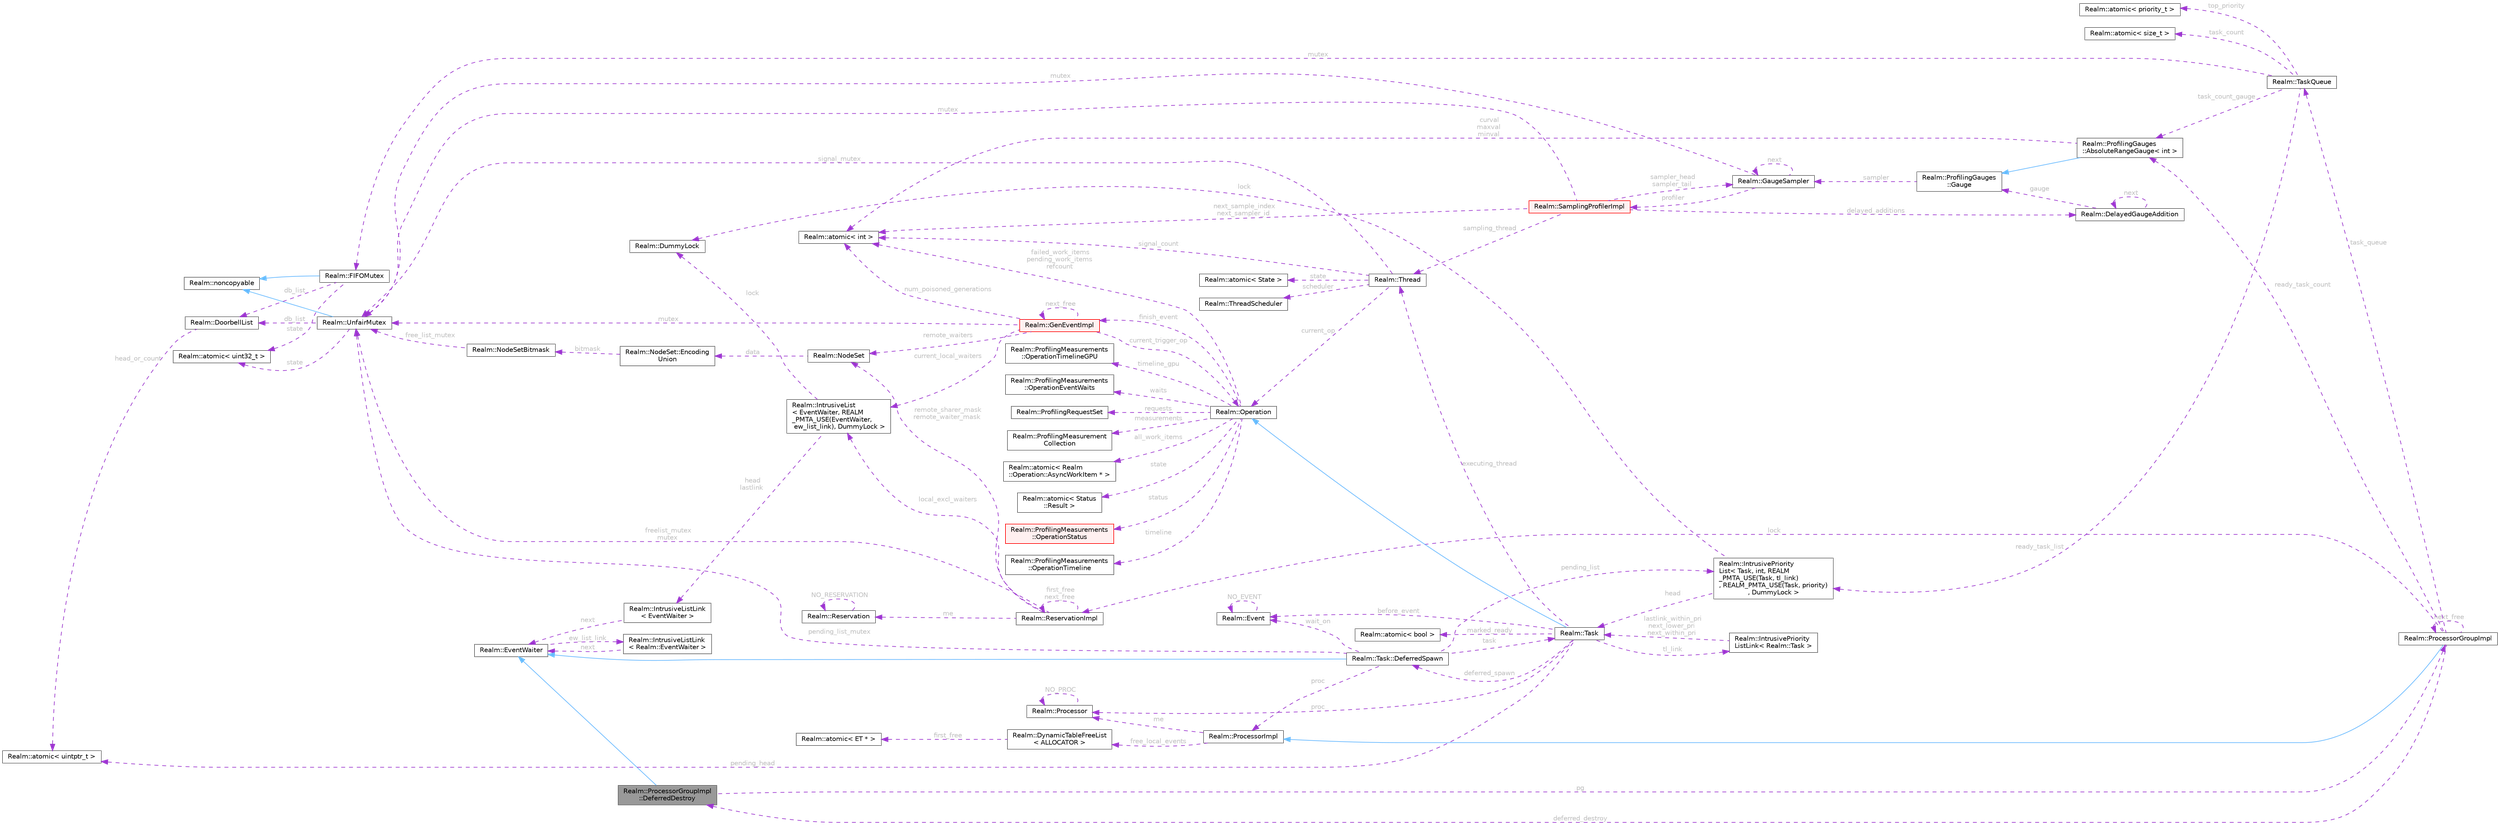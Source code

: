 digraph "Realm::ProcessorGroupImpl::DeferredDestroy"
{
 // LATEX_PDF_SIZE
  bgcolor="transparent";
  edge [fontname=Helvetica,fontsize=10,labelfontname=Helvetica,labelfontsize=10];
  node [fontname=Helvetica,fontsize=10,shape=box,height=0.2,width=0.4];
  rankdir="LR";
  Node1 [id="Node000001",label="Realm::ProcessorGroupImpl\l::DeferredDestroy",height=0.2,width=0.4,color="gray40", fillcolor="grey60", style="filled", fontcolor="black",tooltip=" "];
  Node2 -> Node1 [id="edge1_Node000001_Node000002",dir="back",color="steelblue1",style="solid",tooltip=" "];
  Node2 [id="Node000002",label="Realm::EventWaiter",height=0.2,width=0.4,color="gray40", fillcolor="white", style="filled",URL="$classRealm_1_1EventWaiter.html",tooltip=" "];
  Node3 -> Node2 [id="edge2_Node000002_Node000003",dir="back",color="darkorchid3",style="dashed",tooltip=" ",label=" ew_list_link",fontcolor="grey" ];
  Node3 [id="Node000003",label="Realm::IntrusiveListLink\l\< Realm::EventWaiter \>",height=0.2,width=0.4,color="gray40", fillcolor="white", style="filled",URL="$structRealm_1_1IntrusiveListLink.html",tooltip=" "];
  Node2 -> Node3 [id="edge3_Node000003_Node000002",dir="back",color="darkorchid3",style="dashed",tooltip=" ",label=" next",fontcolor="grey" ];
  Node4 -> Node1 [id="edge4_Node000001_Node000004",dir="back",color="darkorchid3",style="dashed",tooltip=" ",label=" pg",fontcolor="grey" ];
  Node4 [id="Node000004",label="Realm::ProcessorGroupImpl",height=0.2,width=0.4,color="gray40", fillcolor="white", style="filled",URL="$classRealm_1_1ProcessorGroupImpl.html",tooltip=" "];
  Node5 -> Node4 [id="edge5_Node000004_Node000005",dir="back",color="steelblue1",style="solid",tooltip=" "];
  Node5 [id="Node000005",label="Realm::ProcessorImpl",height=0.2,width=0.4,color="gray40", fillcolor="white", style="filled",URL="$classRealm_1_1ProcessorImpl.html",tooltip=" "];
  Node6 -> Node5 [id="edge6_Node000005_Node000006",dir="back",color="darkorchid3",style="dashed",tooltip=" ",label=" free_local_events",fontcolor="grey" ];
  Node6 [id="Node000006",label="Realm::DynamicTableFreeList\l\< ALLOCATOR \>",height=0.2,width=0.4,color="gray40", fillcolor="white", style="filled",URL="$classRealm_1_1DynamicTableFreeList.html",tooltip=" "];
  Node7 -> Node6 [id="edge7_Node000006_Node000007",dir="back",color="darkorchid3",style="dashed",tooltip=" ",label=" first_free",fontcolor="grey" ];
  Node7 [id="Node000007",label="Realm::atomic\< ET * \>",height=0.2,width=0.4,color="gray40", fillcolor="white", style="filled",URL="$classRealm_1_1atomic.html",tooltip=" "];
  Node8 -> Node5 [id="edge8_Node000005_Node000008",dir="back",color="darkorchid3",style="dashed",tooltip=" ",label=" me",fontcolor="grey" ];
  Node8 [id="Node000008",label="Realm::Processor",height=0.2,width=0.4,color="gray40", fillcolor="white", style="filled",URL="$classRealm_1_1Processor.html",tooltip=" "];
  Node8 -> Node8 [id="edge9_Node000008_Node000008",dir="back",color="darkorchid3",style="dashed",tooltip=" ",label=" NO_PROC",fontcolor="grey" ];
  Node9 -> Node4 [id="edge10_Node000004_Node000009",dir="back",color="darkorchid3",style="dashed",tooltip=" ",label=" lock",fontcolor="grey" ];
  Node9 [id="Node000009",label="Realm::ReservationImpl",height=0.2,width=0.4,color="gray40", fillcolor="white", style="filled",URL="$classRealm_1_1ReservationImpl.html",tooltip=" "];
  Node10 -> Node9 [id="edge11_Node000009_Node000010",dir="back",color="darkorchid3",style="dashed",tooltip=" ",label=" me",fontcolor="grey" ];
  Node10 [id="Node000010",label="Realm::Reservation",height=0.2,width=0.4,color="gray40", fillcolor="white", style="filled",URL="$classRealm_1_1Reservation.html",tooltip=" "];
  Node10 -> Node10 [id="edge12_Node000010_Node000010",dir="back",color="darkorchid3",style="dashed",tooltip=" ",label=" NO_RESERVATION",fontcolor="grey" ];
  Node11 -> Node9 [id="edge13_Node000009_Node000011",dir="back",color="darkorchid3",style="dashed",tooltip=" ",label=" freelist_mutex\nmutex",fontcolor="grey" ];
  Node11 [id="Node000011",label="Realm::UnfairMutex",height=0.2,width=0.4,color="gray40", fillcolor="white", style="filled",URL="$classRealm_1_1UnfairMutex.html",tooltip=" "];
  Node12 -> Node11 [id="edge14_Node000011_Node000012",dir="back",color="steelblue1",style="solid",tooltip=" "];
  Node12 [id="Node000012",label="Realm::noncopyable",height=0.2,width=0.4,color="gray40", fillcolor="white", style="filled",URL="$classRealm_1_1noncopyable.html",tooltip=" "];
  Node13 -> Node11 [id="edge15_Node000011_Node000013",dir="back",color="darkorchid3",style="dashed",tooltip=" ",label=" state",fontcolor="grey" ];
  Node13 [id="Node000013",label="Realm::atomic\< uint32_t \>",height=0.2,width=0.4,color="gray40", fillcolor="white", style="filled",URL="$classRealm_1_1atomic.html",tooltip=" "];
  Node14 -> Node11 [id="edge16_Node000011_Node000014",dir="back",color="darkorchid3",style="dashed",tooltip=" ",label=" db_list",fontcolor="grey" ];
  Node14 [id="Node000014",label="Realm::DoorbellList",height=0.2,width=0.4,color="gray40", fillcolor="white", style="filled",URL="$classRealm_1_1DoorbellList.html",tooltip=" "];
  Node15 -> Node14 [id="edge17_Node000014_Node000015",dir="back",color="darkorchid3",style="dashed",tooltip=" ",label=" head_or_count",fontcolor="grey" ];
  Node15 [id="Node000015",label="Realm::atomic\< uintptr_t \>",height=0.2,width=0.4,color="gray40", fillcolor="white", style="filled",URL="$classRealm_1_1atomic.html",tooltip=" "];
  Node16 -> Node9 [id="edge18_Node000009_Node000016",dir="back",color="darkorchid3",style="dashed",tooltip=" ",label=" remote_sharer_mask\nremote_waiter_mask",fontcolor="grey" ];
  Node16 [id="Node000016",label="Realm::NodeSet",height=0.2,width=0.4,color="gray40", fillcolor="white", style="filled",URL="$classRealm_1_1NodeSet.html",tooltip=" "];
  Node17 -> Node16 [id="edge19_Node000016_Node000017",dir="back",color="darkorchid3",style="dashed",tooltip=" ",label=" data",fontcolor="grey" ];
  Node17 [id="Node000017",label="Realm::NodeSet::Encoding\lUnion",height=0.2,width=0.4,color="gray40", fillcolor="white", style="filled",URL="$unionRealm_1_1NodeSet_1_1EncodingUnion.html",tooltip=" "];
  Node18 -> Node17 [id="edge20_Node000017_Node000018",dir="back",color="darkorchid3",style="dashed",tooltip=" ",label=" bitmask",fontcolor="grey" ];
  Node18 [id="Node000018",label="Realm::NodeSetBitmask",height=0.2,width=0.4,color="gray40", fillcolor="white", style="filled",URL="$classRealm_1_1NodeSetBitmask.html",tooltip=" "];
  Node11 -> Node18 [id="edge21_Node000018_Node000011",dir="back",color="darkorchid3",style="dashed",tooltip=" ",label=" free_list_mutex",fontcolor="grey" ];
  Node19 -> Node9 [id="edge22_Node000009_Node000019",dir="back",color="darkorchid3",style="dashed",tooltip=" ",label=" local_excl_waiters",fontcolor="grey" ];
  Node19 [id="Node000019",label="Realm::IntrusiveList\l\< EventWaiter, REALM\l_PMTA_USE(EventWaiter,\l ew_list_link), DummyLock \>",height=0.2,width=0.4,color="gray40", fillcolor="white", style="filled",URL="$classRealm_1_1IntrusiveList.html",tooltip=" "];
  Node20 -> Node19 [id="edge23_Node000019_Node000020",dir="back",color="darkorchid3",style="dashed",tooltip=" ",label=" lock",fontcolor="grey" ];
  Node20 [id="Node000020",label="Realm::DummyLock",height=0.2,width=0.4,color="gray40", fillcolor="white", style="filled",URL="$classRealm_1_1DummyLock.html",tooltip=" "];
  Node21 -> Node19 [id="edge24_Node000019_Node000021",dir="back",color="darkorchid3",style="dashed",tooltip=" ",label=" head\nlastlink",fontcolor="grey" ];
  Node21 [id="Node000021",label="Realm::IntrusiveListLink\l\< EventWaiter \>",height=0.2,width=0.4,color="gray40", fillcolor="white", style="filled",URL="$structRealm_1_1IntrusiveListLink.html",tooltip=" "];
  Node2 -> Node21 [id="edge25_Node000021_Node000002",dir="back",color="darkorchid3",style="dashed",tooltip=" ",label=" next",fontcolor="grey" ];
  Node9 -> Node9 [id="edge26_Node000009_Node000009",dir="back",color="darkorchid3",style="dashed",tooltip=" ",label=" first_free\nnext_free",fontcolor="grey" ];
  Node4 -> Node4 [id="edge27_Node000004_Node000004",dir="back",color="darkorchid3",style="dashed",tooltip=" ",label=" next_free",fontcolor="grey" ];
  Node22 -> Node4 [id="edge28_Node000004_Node000022",dir="back",color="darkorchid3",style="dashed",tooltip=" ",label=" task_queue",fontcolor="grey" ];
  Node22 [id="Node000022",label="Realm::TaskQueue",height=0.2,width=0.4,color="gray40", fillcolor="white", style="filled",URL="$classRealm_1_1TaskQueue.html",tooltip=" "];
  Node23 -> Node22 [id="edge29_Node000022_Node000023",dir="back",color="darkorchid3",style="dashed",tooltip=" ",label=" top_priority",fontcolor="grey" ];
  Node23 [id="Node000023",label="Realm::atomic\< priority_t \>",height=0.2,width=0.4,color="gray40", fillcolor="white", style="filled",URL="$classRealm_1_1atomic.html",tooltip=" "];
  Node24 -> Node22 [id="edge30_Node000022_Node000024",dir="back",color="darkorchid3",style="dashed",tooltip=" ",label=" task_count",fontcolor="grey" ];
  Node24 [id="Node000024",label="Realm::atomic\< size_t \>",height=0.2,width=0.4,color="gray40", fillcolor="white", style="filled",URL="$classRealm_1_1atomic.html",tooltip=" "];
  Node25 -> Node22 [id="edge31_Node000022_Node000025",dir="back",color="darkorchid3",style="dashed",tooltip=" ",label=" mutex",fontcolor="grey" ];
  Node25 [id="Node000025",label="Realm::FIFOMutex",height=0.2,width=0.4,color="gray40", fillcolor="white", style="filled",URL="$classRealm_1_1FIFOMutex.html",tooltip=" "];
  Node12 -> Node25 [id="edge32_Node000025_Node000012",dir="back",color="steelblue1",style="solid",tooltip=" "];
  Node13 -> Node25 [id="edge33_Node000025_Node000013",dir="back",color="darkorchid3",style="dashed",tooltip=" ",label=" state",fontcolor="grey" ];
  Node14 -> Node25 [id="edge34_Node000025_Node000014",dir="back",color="darkorchid3",style="dashed",tooltip=" ",label=" db_list",fontcolor="grey" ];
  Node26 -> Node22 [id="edge35_Node000022_Node000026",dir="back",color="darkorchid3",style="dashed",tooltip=" ",label=" ready_task_list",fontcolor="grey" ];
  Node26 [id="Node000026",label="Realm::IntrusivePriority\lList\< Task, int, REALM\l_PMTA_USE(Task, tl_link)\l, REALM_PMTA_USE(Task, priority)\l, DummyLock \>",height=0.2,width=0.4,color="gray40", fillcolor="white", style="filled",URL="$classRealm_1_1IntrusivePriorityList.html",tooltip=" "];
  Node20 -> Node26 [id="edge36_Node000026_Node000020",dir="back",color="darkorchid3",style="dashed",tooltip=" ",label=" lock",fontcolor="grey" ];
  Node27 -> Node26 [id="edge37_Node000026_Node000027",dir="back",color="darkorchid3",style="dashed",tooltip=" ",label=" head",fontcolor="grey" ];
  Node27 [id="Node000027",label="Realm::Task",height=0.2,width=0.4,color="gray40", fillcolor="white", style="filled",URL="$classRealm_1_1Task.html",tooltip=" "];
  Node28 -> Node27 [id="edge38_Node000027_Node000028",dir="back",color="steelblue1",style="solid",tooltip=" "];
  Node28 [id="Node000028",label="Realm::Operation",height=0.2,width=0.4,color="gray40", fillcolor="white", style="filled",URL="$classRealm_1_1Operation.html",tooltip=" "];
  Node29 -> Node28 [id="edge39_Node000028_Node000029",dir="back",color="darkorchid3",style="dashed",tooltip=" ",label=" finish_event",fontcolor="grey" ];
  Node29 [id="Node000029",label="Realm::GenEventImpl",height=0.2,width=0.4,color="red", fillcolor="#FFF0F0", style="filled",URL="$classRealm_1_1GenEventImpl.html",tooltip=" "];
  Node34 -> Node29 [id="edge40_Node000029_Node000034",dir="back",color="darkorchid3",style="dashed",tooltip=" ",label=" num_poisoned_generations",fontcolor="grey" ];
  Node34 [id="Node000034",label="Realm::atomic\< int \>",height=0.2,width=0.4,color="gray40", fillcolor="white", style="filled",URL="$classRealm_1_1atomic.html",tooltip=" "];
  Node29 -> Node29 [id="edge41_Node000029_Node000029",dir="back",color="darkorchid3",style="dashed",tooltip=" ",label=" next_free",fontcolor="grey" ];
  Node11 -> Node29 [id="edge42_Node000029_Node000011",dir="back",color="darkorchid3",style="dashed",tooltip=" ",label=" mutex",fontcolor="grey" ];
  Node28 -> Node29 [id="edge43_Node000029_Node000028",dir="back",color="darkorchid3",style="dashed",tooltip=" ",label=" current_trigger_op",fontcolor="grey" ];
  Node19 -> Node29 [id="edge44_Node000029_Node000019",dir="back",color="darkorchid3",style="dashed",tooltip=" ",label=" current_local_waiters",fontcolor="grey" ];
  Node16 -> Node29 [id="edge45_Node000029_Node000016",dir="back",color="darkorchid3",style="dashed",tooltip=" ",label=" remote_waiters",fontcolor="grey" ];
  Node34 -> Node28 [id="edge46_Node000028_Node000034",dir="back",color="darkorchid3",style="dashed",tooltip=" ",label=" failed_work_items\npending_work_items\nrefcount",fontcolor="grey" ];
  Node47 -> Node28 [id="edge47_Node000028_Node000047",dir="back",color="darkorchid3",style="dashed",tooltip=" ",label=" state",fontcolor="grey" ];
  Node47 [id="Node000047",label="Realm::atomic\< Status\l::Result \>",height=0.2,width=0.4,color="gray40", fillcolor="white", style="filled",URL="$classRealm_1_1atomic.html",tooltip=" "];
  Node48 -> Node28 [id="edge48_Node000028_Node000048",dir="back",color="darkorchid3",style="dashed",tooltip=" ",label=" status",fontcolor="grey" ];
  Node48 [id="Node000048",label="Realm::ProfilingMeasurements\l::OperationStatus",height=0.2,width=0.4,color="red", fillcolor="#FFF0F0", style="filled",URL="$structRealm_1_1ProfilingMeasurements_1_1OperationStatus.html",tooltip=" "];
  Node51 -> Node28 [id="edge49_Node000028_Node000051",dir="back",color="darkorchid3",style="dashed",tooltip=" ",label=" timeline",fontcolor="grey" ];
  Node51 [id="Node000051",label="Realm::ProfilingMeasurements\l::OperationTimeline",height=0.2,width=0.4,color="gray40", fillcolor="white", style="filled",URL="$structRealm_1_1ProfilingMeasurements_1_1OperationTimeline.html",tooltip=" "];
  Node52 -> Node28 [id="edge50_Node000028_Node000052",dir="back",color="darkorchid3",style="dashed",tooltip=" ",label=" timeline_gpu",fontcolor="grey" ];
  Node52 [id="Node000052",label="Realm::ProfilingMeasurements\l::OperationTimelineGPU",height=0.2,width=0.4,color="gray40", fillcolor="white", style="filled",URL="$structRealm_1_1ProfilingMeasurements_1_1OperationTimelineGPU.html",tooltip=" "];
  Node53 -> Node28 [id="edge51_Node000028_Node000053",dir="back",color="darkorchid3",style="dashed",tooltip=" ",label=" waits",fontcolor="grey" ];
  Node53 [id="Node000053",label="Realm::ProfilingMeasurements\l::OperationEventWaits",height=0.2,width=0.4,color="gray40", fillcolor="white", style="filled",URL="$structRealm_1_1ProfilingMeasurements_1_1OperationEventWaits.html",tooltip=" "];
  Node54 -> Node28 [id="edge52_Node000028_Node000054",dir="back",color="darkorchid3",style="dashed",tooltip=" ",label=" requests",fontcolor="grey" ];
  Node54 [id="Node000054",label="Realm::ProfilingRequestSet",height=0.2,width=0.4,color="gray40", fillcolor="white", style="filled",URL="$classRealm_1_1ProfilingRequestSet.html",tooltip=" "];
  Node55 -> Node28 [id="edge53_Node000028_Node000055",dir="back",color="darkorchid3",style="dashed",tooltip=" ",label=" measurements",fontcolor="grey" ];
  Node55 [id="Node000055",label="Realm::ProfilingMeasurement\lCollection",height=0.2,width=0.4,color="gray40", fillcolor="white", style="filled",URL="$classRealm_1_1ProfilingMeasurementCollection.html",tooltip=" "];
  Node56 -> Node28 [id="edge54_Node000028_Node000056",dir="back",color="darkorchid3",style="dashed",tooltip=" ",label=" all_work_items",fontcolor="grey" ];
  Node56 [id="Node000056",label="Realm::atomic\< Realm\l::Operation::AsyncWorkItem * \>",height=0.2,width=0.4,color="gray40", fillcolor="white", style="filled",URL="$classRealm_1_1atomic.html",tooltip=" "];
  Node8 -> Node27 [id="edge55_Node000027_Node000008",dir="back",color="darkorchid3",style="dashed",tooltip=" ",label=" proc",fontcolor="grey" ];
  Node57 -> Node27 [id="edge56_Node000027_Node000057",dir="back",color="darkorchid3",style="dashed",tooltip=" ",label=" before_event",fontcolor="grey" ];
  Node57 [id="Node000057",label="Realm::Event",height=0.2,width=0.4,color="gray40", fillcolor="white", style="filled",URL="$classRealm_1_1Event.html",tooltip=" "];
  Node57 -> Node57 [id="edge57_Node000057_Node000057",dir="back",color="darkorchid3",style="dashed",tooltip=" ",label=" NO_EVENT",fontcolor="grey" ];
  Node58 -> Node27 [id="edge58_Node000027_Node000058",dir="back",color="darkorchid3",style="dashed",tooltip=" ",label=" tl_link",fontcolor="grey" ];
  Node58 [id="Node000058",label="Realm::IntrusivePriority\lListLink\< Realm::Task \>",height=0.2,width=0.4,color="gray40", fillcolor="white", style="filled",URL="$structRealm_1_1IntrusivePriorityListLink.html",tooltip=" "];
  Node27 -> Node58 [id="edge59_Node000058_Node000027",dir="back",color="darkorchid3",style="dashed",tooltip=" ",label=" lastlink_within_pri\nnext_lower_pri\nnext_within_pri",fontcolor="grey" ];
  Node59 -> Node27 [id="edge60_Node000027_Node000059",dir="back",color="darkorchid3",style="dashed",tooltip=" ",label=" deferred_spawn",fontcolor="grey" ];
  Node59 [id="Node000059",label="Realm::Task::DeferredSpawn",height=0.2,width=0.4,color="gray40", fillcolor="white", style="filled",URL="$classRealm_1_1Task_1_1DeferredSpawn.html",tooltip=" "];
  Node2 -> Node59 [id="edge61_Node000059_Node000002",dir="back",color="steelblue1",style="solid",tooltip=" "];
  Node5 -> Node59 [id="edge62_Node000059_Node000005",dir="back",color="darkorchid3",style="dashed",tooltip=" ",label=" proc",fontcolor="grey" ];
  Node27 -> Node59 [id="edge63_Node000059_Node000027",dir="back",color="darkorchid3",style="dashed",tooltip=" ",label=" task",fontcolor="grey" ];
  Node57 -> Node59 [id="edge64_Node000059_Node000057",dir="back",color="darkorchid3",style="dashed",tooltip=" ",label=" wait_on",fontcolor="grey" ];
  Node11 -> Node59 [id="edge65_Node000059_Node000011",dir="back",color="darkorchid3",style="dashed",tooltip=" ",label=" pending_list_mutex",fontcolor="grey" ];
  Node26 -> Node59 [id="edge66_Node000059_Node000026",dir="back",color="darkorchid3",style="dashed",tooltip=" ",label=" pending_list",fontcolor="grey" ];
  Node60 -> Node27 [id="edge67_Node000027_Node000060",dir="back",color="darkorchid3",style="dashed",tooltip=" ",label=" executing_thread",fontcolor="grey" ];
  Node60 [id="Node000060",label="Realm::Thread",height=0.2,width=0.4,color="gray40", fillcolor="white", style="filled",URL="$classRealm_1_1Thread.html",tooltip=" "];
  Node61 -> Node60 [id="edge68_Node000060_Node000061",dir="back",color="darkorchid3",style="dashed",tooltip=" ",label=" state",fontcolor="grey" ];
  Node61 [id="Node000061",label="Realm::atomic\< State \>",height=0.2,width=0.4,color="gray40", fillcolor="white", style="filled",URL="$classRealm_1_1atomic.html",tooltip=" "];
  Node62 -> Node60 [id="edge69_Node000060_Node000062",dir="back",color="darkorchid3",style="dashed",tooltip=" ",label=" scheduler",fontcolor="grey" ];
  Node62 [id="Node000062",label="Realm::ThreadScheduler",height=0.2,width=0.4,color="gray40", fillcolor="white", style="filled",URL="$classRealm_1_1ThreadScheduler.html",tooltip=" "];
  Node28 -> Node60 [id="edge70_Node000060_Node000028",dir="back",color="darkorchid3",style="dashed",tooltip=" ",label=" current_op",fontcolor="grey" ];
  Node34 -> Node60 [id="edge71_Node000060_Node000034",dir="back",color="darkorchid3",style="dashed",tooltip=" ",label=" signal_count",fontcolor="grey" ];
  Node11 -> Node60 [id="edge72_Node000060_Node000011",dir="back",color="darkorchid3",style="dashed",tooltip=" ",label=" signal_mutex",fontcolor="grey" ];
  Node63 -> Node27 [id="edge73_Node000027_Node000063",dir="back",color="darkorchid3",style="dashed",tooltip=" ",label=" marked_ready",fontcolor="grey" ];
  Node63 [id="Node000063",label="Realm::atomic\< bool \>",height=0.2,width=0.4,color="gray40", fillcolor="white", style="filled",URL="$classRealm_1_1atomic.html",tooltip=" "];
  Node15 -> Node27 [id="edge74_Node000027_Node000015",dir="back",color="darkorchid3",style="dashed",tooltip=" ",label=" pending_head",fontcolor="grey" ];
  Node64 -> Node22 [id="edge75_Node000022_Node000064",dir="back",color="darkorchid3",style="dashed",tooltip=" ",label=" task_count_gauge",fontcolor="grey" ];
  Node64 [id="Node000064",label="Realm::ProfilingGauges\l::AbsoluteRangeGauge\< int \>",height=0.2,width=0.4,color="gray40", fillcolor="white", style="filled",URL="$classRealm_1_1ProfilingGauges_1_1AbsoluteRangeGauge.html",tooltip=" "];
  Node65 -> Node64 [id="edge76_Node000064_Node000065",dir="back",color="steelblue1",style="solid",tooltip=" "];
  Node65 [id="Node000065",label="Realm::ProfilingGauges\l::Gauge",height=0.2,width=0.4,color="gray40", fillcolor="white", style="filled",URL="$classRealm_1_1ProfilingGauges_1_1Gauge.html",tooltip=" "];
  Node66 -> Node65 [id="edge77_Node000065_Node000066",dir="back",color="darkorchid3",style="dashed",tooltip=" ",label=" sampler",fontcolor="grey" ];
  Node66 [id="Node000066",label="Realm::GaugeSampler",height=0.2,width=0.4,color="gray40", fillcolor="white", style="filled",URL="$classRealm_1_1GaugeSampler.html",tooltip=" "];
  Node67 -> Node66 [id="edge78_Node000066_Node000067",dir="back",color="darkorchid3",style="dashed",tooltip=" ",label=" profiler",fontcolor="grey" ];
  Node67 [id="Node000067",label="Realm::SamplingProfilerImpl",height=0.2,width=0.4,color="red", fillcolor="#FFF0F0", style="filled",URL="$classRealm_1_1SamplingProfilerImpl.html",tooltip=" "];
  Node11 -> Node67 [id="edge79_Node000067_Node000011",dir="back",color="darkorchid3",style="dashed",tooltip=" ",label=" mutex",fontcolor="grey" ];
  Node34 -> Node67 [id="edge80_Node000067_Node000034",dir="back",color="darkorchid3",style="dashed",tooltip=" ",label=" next_sample_index\nnext_sampler_id",fontcolor="grey" ];
  Node66 -> Node67 [id="edge81_Node000067_Node000066",dir="back",color="darkorchid3",style="dashed",tooltip=" ",label=" sampler_head\nsampler_tail",fontcolor="grey" ];
  Node68 -> Node67 [id="edge82_Node000067_Node000068",dir="back",color="darkorchid3",style="dashed",tooltip=" ",label=" delayed_additions",fontcolor="grey" ];
  Node68 [id="Node000068",label="Realm::DelayedGaugeAddition",height=0.2,width=0.4,color="gray40", fillcolor="white", style="filled",URL="$classRealm_1_1DelayedGaugeAddition.html",tooltip=" "];
  Node65 -> Node68 [id="edge83_Node000068_Node000065",dir="back",color="darkorchid3",style="dashed",tooltip=" ",label=" gauge",fontcolor="grey" ];
  Node68 -> Node68 [id="edge84_Node000068_Node000068",dir="back",color="darkorchid3",style="dashed",tooltip=" ",label=" next",fontcolor="grey" ];
  Node60 -> Node67 [id="edge85_Node000067_Node000060",dir="back",color="darkorchid3",style="dashed",tooltip=" ",label=" sampling_thread",fontcolor="grey" ];
  Node11 -> Node66 [id="edge86_Node000066_Node000011",dir="back",color="darkorchid3",style="dashed",tooltip=" ",label=" mutex",fontcolor="grey" ];
  Node66 -> Node66 [id="edge87_Node000066_Node000066",dir="back",color="darkorchid3",style="dashed",tooltip=" ",label=" next",fontcolor="grey" ];
  Node34 -> Node64 [id="edge88_Node000064_Node000034",dir="back",color="darkorchid3",style="dashed",tooltip=" ",label=" curval\nmaxval\nminval",fontcolor="grey" ];
  Node64 -> Node4 [id="edge89_Node000004_Node000064",dir="back",color="darkorchid3",style="dashed",tooltip=" ",label=" ready_task_count",fontcolor="grey" ];
  Node1 -> Node4 [id="edge90_Node000004_Node000001",dir="back",color="darkorchid3",style="dashed",tooltip=" ",label=" deferred_destroy",fontcolor="grey" ];
}
